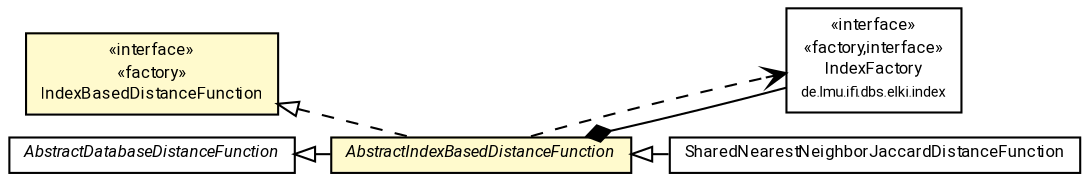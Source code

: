 #!/usr/local/bin/dot
#
# Class diagram 
# Generated by UMLGraph version R5_7_2-60-g0e99a6 (http://www.spinellis.gr/umlgraph/)
#

digraph G {
	graph [fontnames="svg"]
	edge [fontname="Roboto",fontsize=7,labelfontname="Roboto",labelfontsize=7,color="black"];
	node [fontname="Roboto",fontcolor="black",fontsize=8,shape=plaintext,margin=0,width=0,height=0];
	nodesep=0.15;
	ranksep=0.25;
	rankdir=LR;
	// de.lmu.ifi.dbs.elki.index.IndexFactory<V>
	c1081071 [label=<<table title="de.lmu.ifi.dbs.elki.index.IndexFactory" border="0" cellborder="1" cellspacing="0" cellpadding="2" href="../../index/IndexFactory.html" target="_parent">
		<tr><td><table border="0" cellspacing="0" cellpadding="1">
		<tr><td align="center" balign="center"> &#171;interface&#187; </td></tr>
		<tr><td align="center" balign="center"> &#171;factory,interface&#187; </td></tr>
		<tr><td align="center" balign="center"> <font face="Roboto">IndexFactory</font> </td></tr>
		<tr><td align="center" balign="center"> <font face="Roboto" point-size="7.0">de.lmu.ifi.dbs.elki.index</font> </td></tr>
		</table></td></tr>
		</table>>, URL="../../index/IndexFactory.html"];
	// de.lmu.ifi.dbs.elki.distance.distancefunction.IndexBasedDistanceFunction<O>
	c1082135 [label=<<table title="de.lmu.ifi.dbs.elki.distance.distancefunction.IndexBasedDistanceFunction" border="0" cellborder="1" cellspacing="0" cellpadding="2" bgcolor="LemonChiffon" href="IndexBasedDistanceFunction.html" target="_parent">
		<tr><td><table border="0" cellspacing="0" cellpadding="1">
		<tr><td align="center" balign="center"> &#171;interface&#187; </td></tr>
		<tr><td align="center" balign="center"> &#171;factory&#187; </td></tr>
		<tr><td align="center" balign="center"> <font face="Roboto">IndexBasedDistanceFunction</font> </td></tr>
		</table></td></tr>
		</table>>, URL="IndexBasedDistanceFunction.html"];
	// de.lmu.ifi.dbs.elki.distance.distancefunction.AbstractDatabaseDistanceFunction<O>
	c1082140 [label=<<table title="de.lmu.ifi.dbs.elki.distance.distancefunction.AbstractDatabaseDistanceFunction" border="0" cellborder="1" cellspacing="0" cellpadding="2" href="AbstractDatabaseDistanceFunction.html" target="_parent">
		<tr><td><table border="0" cellspacing="0" cellpadding="1">
		<tr><td align="center" balign="center"> <font face="Roboto"><i>AbstractDatabaseDistanceFunction</i></font> </td></tr>
		</table></td></tr>
		</table>>, URL="AbstractDatabaseDistanceFunction.html"];
	// de.lmu.ifi.dbs.elki.distance.distancefunction.AbstractIndexBasedDistanceFunction<O, F extends de.lmu.ifi.dbs.elki.index.IndexFactory<O>>
	c1082142 [label=<<table title="de.lmu.ifi.dbs.elki.distance.distancefunction.AbstractIndexBasedDistanceFunction" border="0" cellborder="1" cellspacing="0" cellpadding="2" bgcolor="lemonChiffon" href="AbstractIndexBasedDistanceFunction.html" target="_parent">
		<tr><td><table border="0" cellspacing="0" cellpadding="1">
		<tr><td align="center" balign="center"> <font face="Roboto"><i>AbstractIndexBasedDistanceFunction</i></font> </td></tr>
		</table></td></tr>
		</table>>, URL="AbstractIndexBasedDistanceFunction.html"];
	// de.lmu.ifi.dbs.elki.distance.distancefunction.SharedNearestNeighborJaccardDistanceFunction<O>
	c1082465 [label=<<table title="de.lmu.ifi.dbs.elki.distance.distancefunction.SharedNearestNeighborJaccardDistanceFunction" border="0" cellborder="1" cellspacing="0" cellpadding="2" href="SharedNearestNeighborJaccardDistanceFunction.html" target="_parent">
		<tr><td><table border="0" cellspacing="0" cellpadding="1">
		<tr><td align="center" balign="center"> <font face="Roboto">SharedNearestNeighborJaccardDistanceFunction</font> </td></tr>
		</table></td></tr>
		</table>>, URL="SharedNearestNeighborJaccardDistanceFunction.html"];
	// de.lmu.ifi.dbs.elki.distance.distancefunction.AbstractIndexBasedDistanceFunction<O, F extends de.lmu.ifi.dbs.elki.index.IndexFactory<O>> extends de.lmu.ifi.dbs.elki.distance.distancefunction.AbstractDatabaseDistanceFunction<O>
	c1082140 -> c1082142 [arrowtail=empty,dir=back,weight=10];
	// de.lmu.ifi.dbs.elki.distance.distancefunction.AbstractIndexBasedDistanceFunction<O, F extends de.lmu.ifi.dbs.elki.index.IndexFactory<O>> implements de.lmu.ifi.dbs.elki.distance.distancefunction.IndexBasedDistanceFunction<O>
	c1082135 -> c1082142 [arrowtail=empty,style=dashed,dir=back,weight=9];
	// de.lmu.ifi.dbs.elki.distance.distancefunction.AbstractIndexBasedDistanceFunction<O, F extends de.lmu.ifi.dbs.elki.index.IndexFactory<O>> composed de.lmu.ifi.dbs.elki.index.IndexFactory<V>
	c1082142 -> c1081071 [arrowhead=none,arrowtail=diamond,dir=back,weight=6];
	// de.lmu.ifi.dbs.elki.distance.distancefunction.SharedNearestNeighborJaccardDistanceFunction<O> extends de.lmu.ifi.dbs.elki.distance.distancefunction.AbstractIndexBasedDistanceFunction<O, F extends de.lmu.ifi.dbs.elki.index.IndexFactory<O>>
	c1082142 -> c1082465 [arrowtail=empty,dir=back,weight=10];
	// de.lmu.ifi.dbs.elki.distance.distancefunction.AbstractIndexBasedDistanceFunction<O, F extends de.lmu.ifi.dbs.elki.index.IndexFactory<O>> depend de.lmu.ifi.dbs.elki.index.IndexFactory<V>
	c1082142 -> c1081071 [arrowhead=open,style=dashed,weight=0];
}

